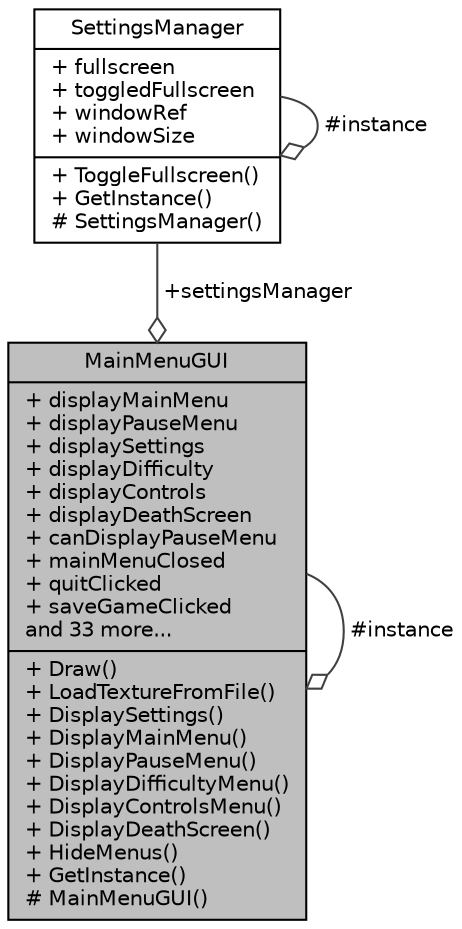 digraph "MainMenuGUI"
{
 // LATEX_PDF_SIZE
  edge [fontname="Helvetica",fontsize="10",labelfontname="Helvetica",labelfontsize="10"];
  node [fontname="Helvetica",fontsize="10",shape=record];
  Node1 [label="{MainMenuGUI\n|+ displayMainMenu\l+ displayPauseMenu\l+ displaySettings\l+ displayDifficulty\l+ displayControls\l+ displayDeathScreen\l+ canDisplayPauseMenu\l+ mainMenuClosed\l+ quitClicked\l+ saveGameClicked\land 33 more...\l|+ Draw()\l+ LoadTextureFromFile()\l+ DisplaySettings()\l+ DisplayMainMenu()\l+ DisplayPauseMenu()\l+ DisplayDifficultyMenu()\l+ DisplayControlsMenu()\l+ DisplayDeathScreen()\l+ HideMenus()\l+ GetInstance()\l# MainMenuGUI()\l}",height=0.2,width=0.4,color="black", fillcolor="grey75", style="filled", fontcolor="black",tooltip=" "];
  Node1 -> Node1 [color="grey25",fontsize="10",style="solid",label=" #instance" ,arrowhead="odiamond",fontname="Helvetica"];
  Node2 -> Node1 [color="grey25",fontsize="10",style="solid",label=" +settingsManager" ,arrowhead="odiamond",fontname="Helvetica"];
  Node2 [label="{SettingsManager\n|+ fullscreen\l+ toggledFullscreen\l+ windowRef\l+ windowSize\l|+ ToggleFullscreen()\l+ GetInstance()\l# SettingsManager()\l}",height=0.2,width=0.4,color="black", fillcolor="white", style="filled",URL="$class_settings_manager.html",tooltip=" "];
  Node2 -> Node2 [color="grey25",fontsize="10",style="solid",label=" #instance" ,arrowhead="odiamond",fontname="Helvetica"];
}
